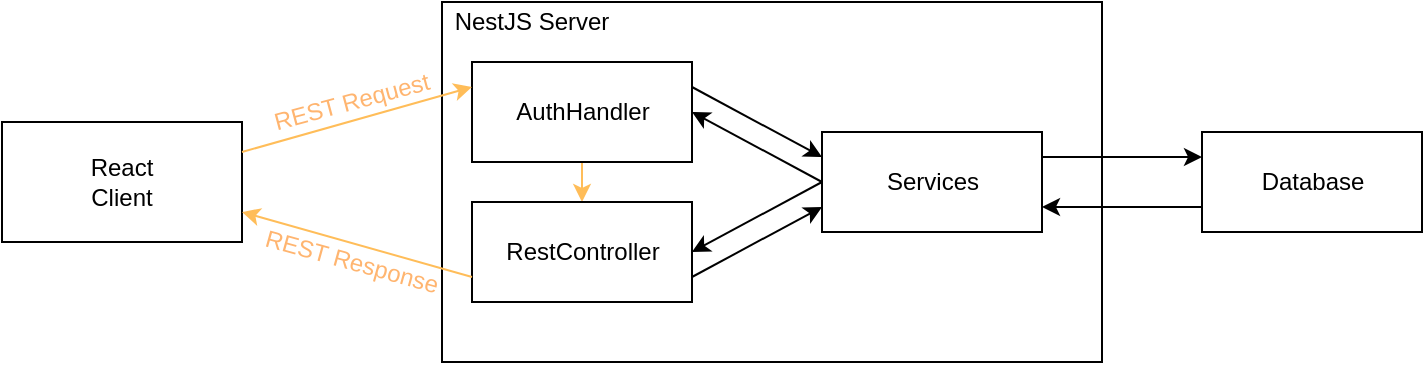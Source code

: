 <mxfile version="14.1.9" type="device"><diagram id="lQnC8GDtWxVI7fWvYRIw" name="Page-1"><mxGraphModel dx="477" dy="325" grid="1" gridSize="10" guides="1" tooltips="1" connect="1" arrows="1" fold="1" page="1" pageScale="1" pageWidth="827" pageHeight="1169" math="0" shadow="0"><root><mxCell id="0"/><mxCell id="1" parent="0"/><mxCell id="29j1SqPv0QJz4P4D5l19-1" value="React&lt;br&gt;Client" style="rounded=0;whiteSpace=wrap;html=1;" vertex="1" parent="1"><mxGeometry x="90" y="290" width="120" height="60" as="geometry"/></mxCell><mxCell id="29j1SqPv0QJz4P4D5l19-13" value="" style="group" vertex="1" connectable="0" parent="1"><mxGeometry x="310" y="230" width="330" height="180" as="geometry"/></mxCell><mxCell id="29j1SqPv0QJz4P4D5l19-11" value="" style="rounded=0;whiteSpace=wrap;html=1;" vertex="1" parent="29j1SqPv0QJz4P4D5l19-13"><mxGeometry width="330" height="180" as="geometry"/></mxCell><mxCell id="29j1SqPv0QJz4P4D5l19-12" value="NestJS Server" style="text;html=1;strokeColor=none;fillColor=none;align=center;verticalAlign=middle;whiteSpace=wrap;rounded=0;" vertex="1" parent="29j1SqPv0QJz4P4D5l19-13"><mxGeometry width="90" height="20" as="geometry"/></mxCell><mxCell id="29j1SqPv0QJz4P4D5l19-28" style="rounded=0;orthogonalLoop=1;jettySize=auto;html=1;exitX=1;exitY=0.25;exitDx=0;exitDy=0;entryX=0;entryY=0.25;entryDx=0;entryDy=0;endArrow=classic;endFill=1;" edge="1" parent="29j1SqPv0QJz4P4D5l19-13" source="29j1SqPv0QJz4P4D5l19-14" target="29j1SqPv0QJz4P4D5l19-27"><mxGeometry relative="1" as="geometry"/></mxCell><mxCell id="29j1SqPv0QJz4P4D5l19-34" style="edgeStyle=none;rounded=0;orthogonalLoop=1;jettySize=auto;html=1;exitX=0.5;exitY=1;exitDx=0;exitDy=0;entryX=0.5;entryY=0;entryDx=0;entryDy=0;startArrow=none;startFill=0;endArrow=classic;endFill=1;fillColor=#ffe6cc;strokeColor=#FFBD59;" edge="1" parent="29j1SqPv0QJz4P4D5l19-13" source="29j1SqPv0QJz4P4D5l19-14" target="29j1SqPv0QJz4P4D5l19-20"><mxGeometry relative="1" as="geometry"/></mxCell><mxCell id="29j1SqPv0QJz4P4D5l19-14" value="AuthHandler" style="html=1;" vertex="1" parent="29j1SqPv0QJz4P4D5l19-13"><mxGeometry x="15" y="30" width="110" height="50" as="geometry"/></mxCell><mxCell id="29j1SqPv0QJz4P4D5l19-30" style="edgeStyle=none;rounded=0;orthogonalLoop=1;jettySize=auto;html=1;exitX=1;exitY=0.75;exitDx=0;exitDy=0;entryX=0;entryY=0.75;entryDx=0;entryDy=0;startArrow=none;startFill=0;endArrow=classic;endFill=1;" edge="1" parent="29j1SqPv0QJz4P4D5l19-13" source="29j1SqPv0QJz4P4D5l19-20" target="29j1SqPv0QJz4P4D5l19-27"><mxGeometry relative="1" as="geometry"/></mxCell><mxCell id="29j1SqPv0QJz4P4D5l19-20" value="RestController" style="html=1;" vertex="1" parent="29j1SqPv0QJz4P4D5l19-13"><mxGeometry x="15" y="100" width="110" height="50" as="geometry"/></mxCell><mxCell id="29j1SqPv0QJz4P4D5l19-29" style="edgeStyle=none;rounded=0;orthogonalLoop=1;jettySize=auto;html=1;exitX=0;exitY=0.5;exitDx=0;exitDy=0;entryX=1;entryY=0.5;entryDx=0;entryDy=0;startArrow=none;startFill=0;endArrow=classic;endFill=1;" edge="1" parent="29j1SqPv0QJz4P4D5l19-13" source="29j1SqPv0QJz4P4D5l19-27" target="29j1SqPv0QJz4P4D5l19-14"><mxGeometry relative="1" as="geometry"/></mxCell><mxCell id="29j1SqPv0QJz4P4D5l19-31" style="edgeStyle=none;rounded=0;orthogonalLoop=1;jettySize=auto;html=1;exitX=0;exitY=0.5;exitDx=0;exitDy=0;entryX=1;entryY=0.5;entryDx=0;entryDy=0;startArrow=none;startFill=0;endArrow=classic;endFill=1;" edge="1" parent="29j1SqPv0QJz4P4D5l19-13" source="29j1SqPv0QJz4P4D5l19-27" target="29j1SqPv0QJz4P4D5l19-20"><mxGeometry relative="1" as="geometry"/></mxCell><mxCell id="29j1SqPv0QJz4P4D5l19-27" value="Services" style="html=1;" vertex="1" parent="29j1SqPv0QJz4P4D5l19-13"><mxGeometry x="190" y="65" width="110" height="50" as="geometry"/></mxCell><mxCell id="29j1SqPv0QJz4P4D5l19-32" style="edgeStyle=none;rounded=0;orthogonalLoop=1;jettySize=auto;html=1;exitX=1;exitY=0.25;exitDx=0;exitDy=0;entryX=0;entryY=0.25;entryDx=0;entryDy=0;startArrow=none;startFill=0;endArrow=classic;endFill=1;fillColor=#ffe6cc;strokeColor=#FFBD59;" edge="1" parent="1" source="29j1SqPv0QJz4P4D5l19-1" target="29j1SqPv0QJz4P4D5l19-14"><mxGeometry relative="1" as="geometry"/></mxCell><mxCell id="29j1SqPv0QJz4P4D5l19-33" style="edgeStyle=none;orthogonalLoop=1;jettySize=auto;html=1;exitX=0;exitY=0.75;exitDx=0;exitDy=0;entryX=1;entryY=0.75;entryDx=0;entryDy=0;startArrow=none;startFill=0;endArrow=classic;endFill=1;fillColor=#ffe6cc;strokeColor=#FFBD59;rounded=0;" edge="1" parent="1" source="29j1SqPv0QJz4P4D5l19-20" target="29j1SqPv0QJz4P4D5l19-1"><mxGeometry relative="1" as="geometry"/></mxCell><mxCell id="29j1SqPv0QJz4P4D5l19-41" style="edgeStyle=none;rounded=0;orthogonalLoop=1;jettySize=auto;html=1;exitX=0;exitY=0.75;exitDx=0;exitDy=0;entryX=1;entryY=0.75;entryDx=0;entryDy=0;startArrow=none;startFill=0;endArrow=classic;endFill=1;" edge="1" parent="1" source="29j1SqPv0QJz4P4D5l19-39" target="29j1SqPv0QJz4P4D5l19-27"><mxGeometry relative="1" as="geometry"/></mxCell><mxCell id="29j1SqPv0QJz4P4D5l19-39" value="Database" style="html=1;" vertex="1" parent="1"><mxGeometry x="690" y="295" width="110" height="50" as="geometry"/></mxCell><mxCell id="29j1SqPv0QJz4P4D5l19-40" style="edgeStyle=none;rounded=0;orthogonalLoop=1;jettySize=auto;html=1;exitX=1;exitY=0.25;exitDx=0;exitDy=0;entryX=0;entryY=0.25;entryDx=0;entryDy=0;startArrow=none;startFill=0;endArrow=classic;endFill=1;" edge="1" parent="1" source="29j1SqPv0QJz4P4D5l19-27" target="29j1SqPv0QJz4P4D5l19-39"><mxGeometry relative="1" as="geometry"/></mxCell><mxCell id="29j1SqPv0QJz4P4D5l19-42" value="REST Request" style="text;html=1;align=center;verticalAlign=middle;whiteSpace=wrap;rounded=0;rotation=-15;fontColor=#FFB570;" vertex="1" parent="1"><mxGeometry x="220" y="270" width="90" height="20" as="geometry"/></mxCell><mxCell id="29j1SqPv0QJz4P4D5l19-43" value="REST Response" style="text;html=1;align=center;verticalAlign=middle;whiteSpace=wrap;rounded=0;rotation=15.5;fontColor=#FFB570;" vertex="1" parent="1"><mxGeometry x="215" y="350" width="100" height="20" as="geometry"/></mxCell></root></mxGraphModel></diagram></mxfile>